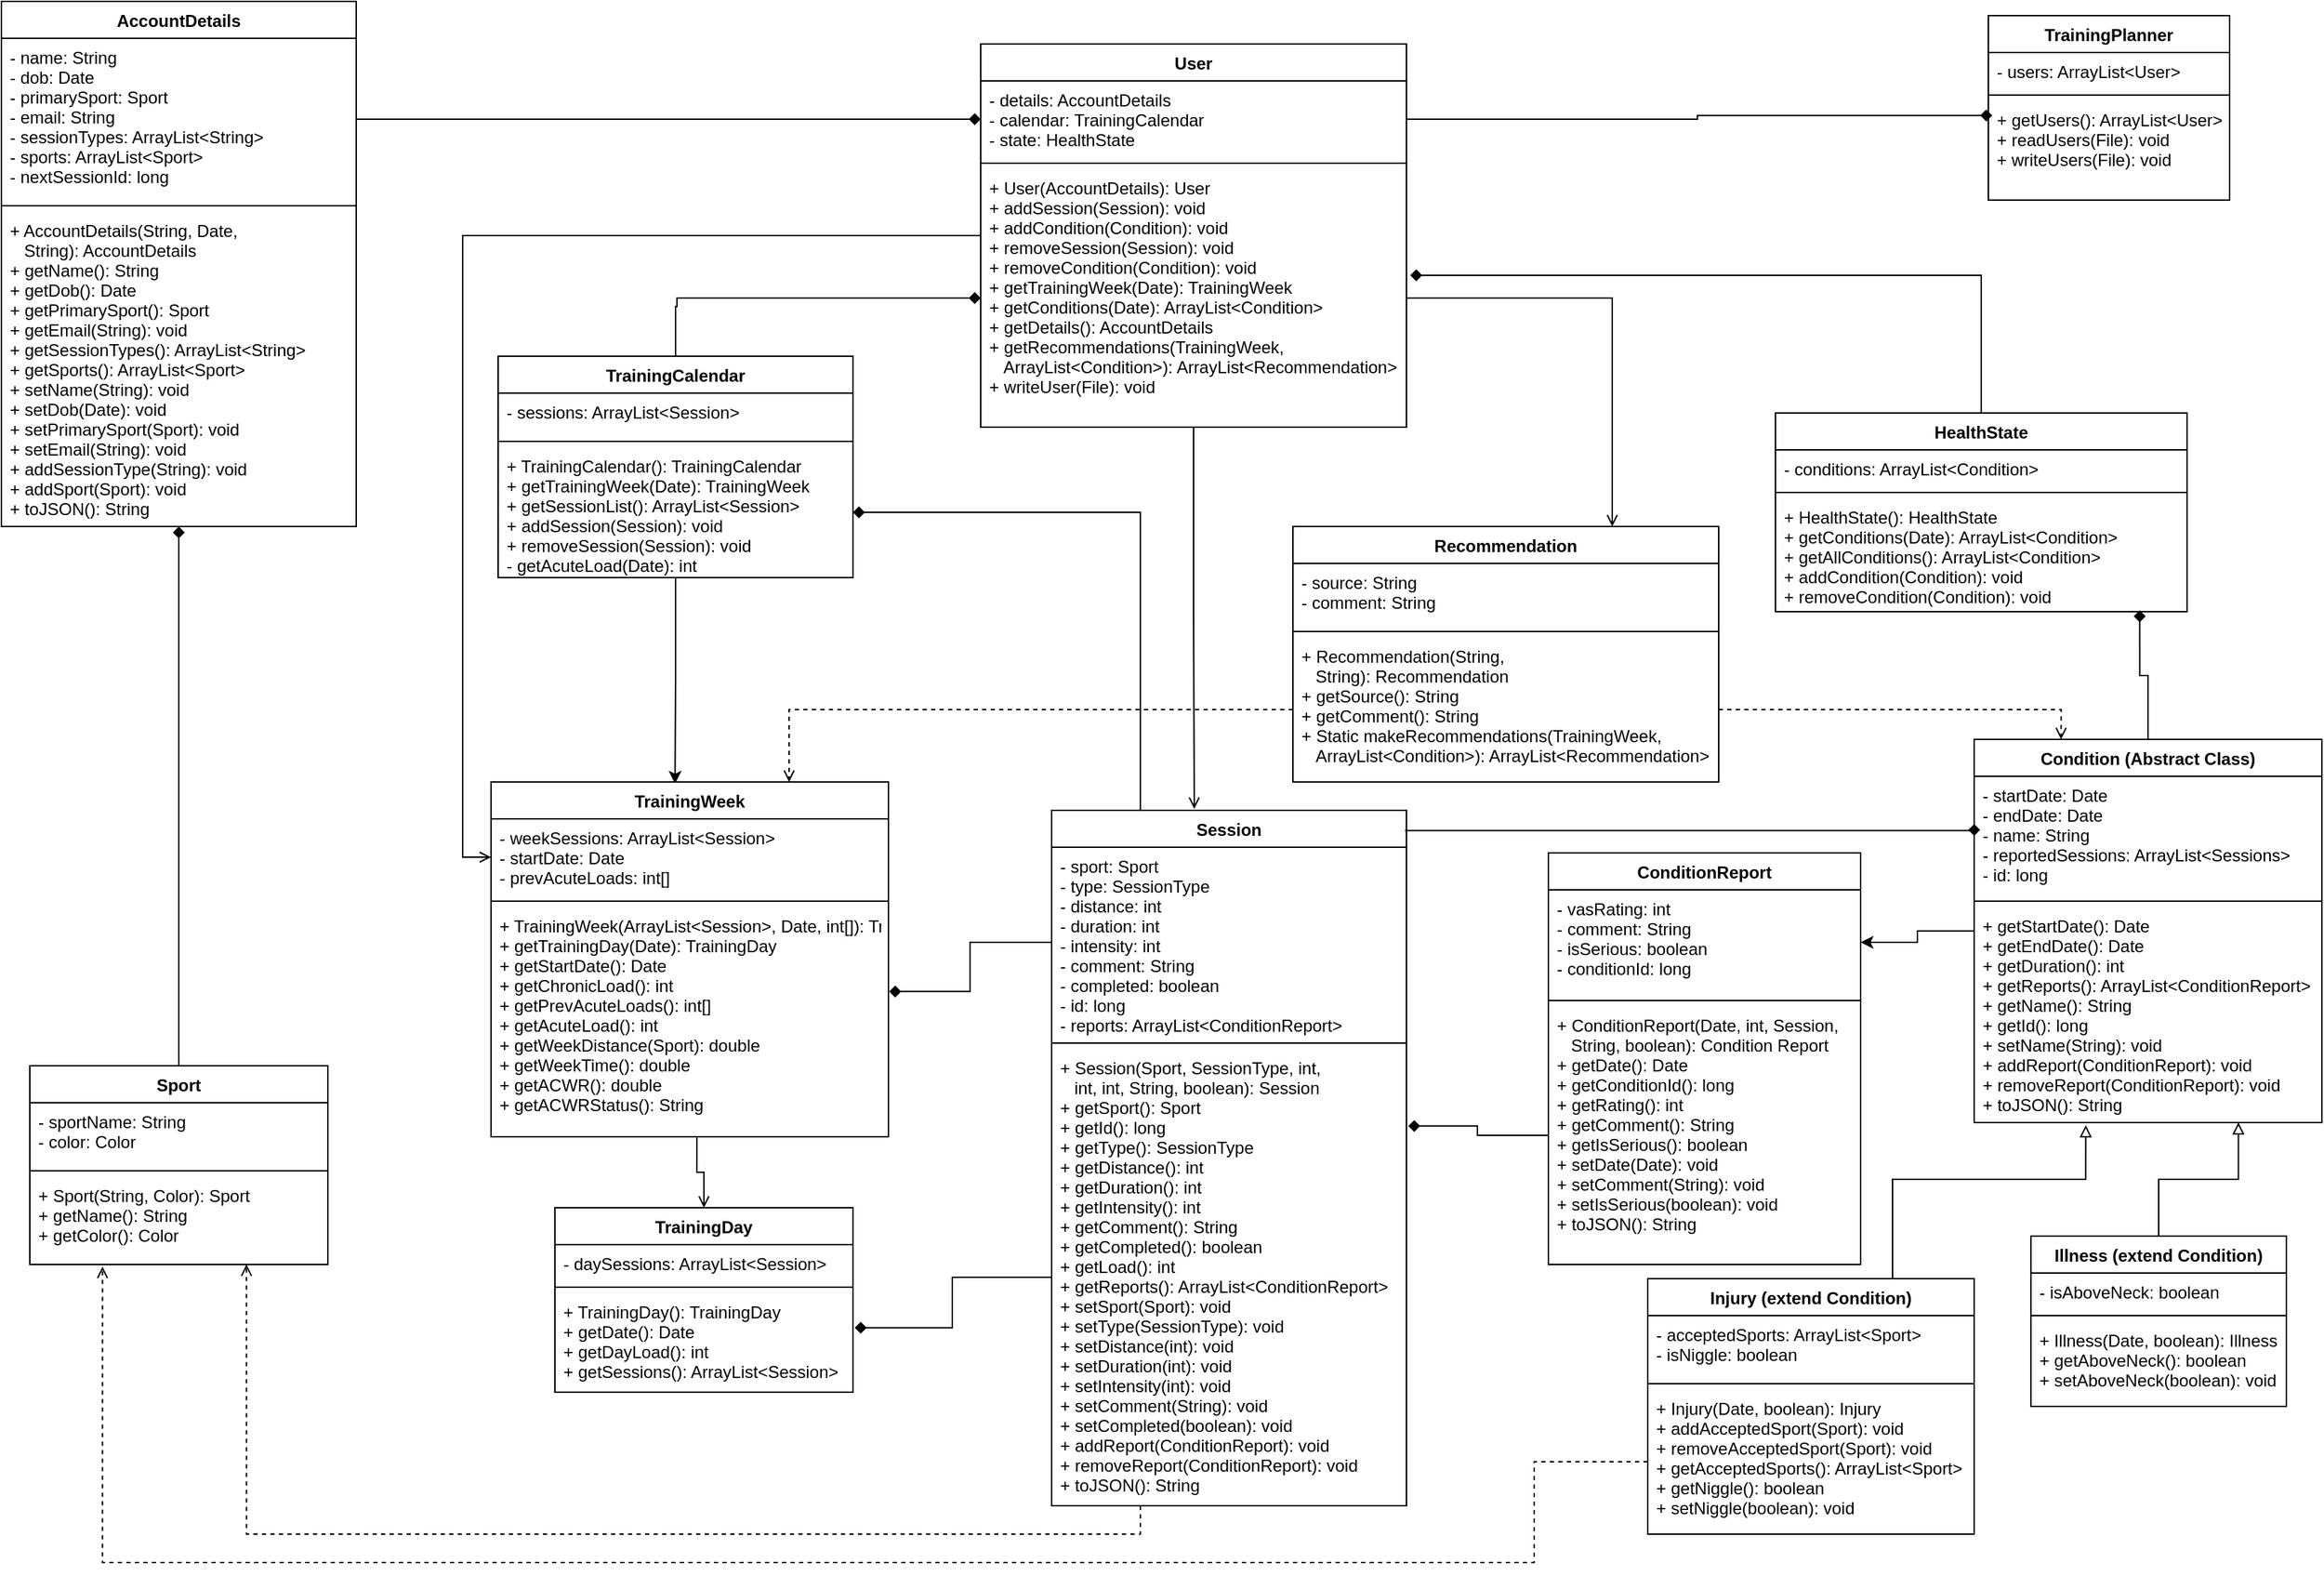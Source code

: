 <mxfile version="12.4.2" type="device" pages="1"><diagram name="Page-1" id="c4acf3e9-155e-7222-9cf6-157b1a14988f"><mxGraphModel dx="1422" dy="762" grid="1" gridSize="10" guides="1" tooltips="1" connect="1" arrows="1" fold="1" page="1" pageScale="1" pageWidth="1654" pageHeight="1169" background="#ffffff" math="0" shadow="0"><root><mxCell id="0"/><mxCell id="1" parent="0"/><mxCell id="AxUuCQ1FKm6V-rtBb6Mr-70" style="edgeStyle=orthogonalEdgeStyle;rounded=0;orthogonalLoop=1;jettySize=auto;html=1;exitX=1;exitY=0.5;exitDx=0;exitDy=0;entryX=0.016;entryY=0.148;entryDx=0;entryDy=0;entryPerimeter=0;endArrow=diamond;endFill=1;" parent="1" source="AxUuCQ1FKm6V-rtBb6Mr-3" target="AxUuCQ1FKm6V-rtBb6Mr-68" edge="1"><mxGeometry relative="1" as="geometry"/></mxCell><mxCell id="AxUuCQ1FKm6V-rtBb6Mr-103" style="edgeStyle=orthogonalEdgeStyle;rounded=0;orthogonalLoop=1;jettySize=auto;html=1;exitX=0;exitY=0.5;exitDx=0;exitDy=0;entryX=0;entryY=0.5;entryDx=0;entryDy=0;endArrow=open;endFill=0;" parent="1" source="AxUuCQ1FKm6V-rtBb6Mr-2" target="AxUuCQ1FKm6V-rtBb6Mr-16" edge="1"><mxGeometry relative="1" as="geometry"/></mxCell><mxCell id="AxUuCQ1FKm6V-rtBb6Mr-104" style="edgeStyle=orthogonalEdgeStyle;rounded=0;orthogonalLoop=1;jettySize=auto;html=1;exitX=0.5;exitY=1;exitDx=0;exitDy=0;entryX=0.402;entryY=-0.002;entryDx=0;entryDy=0;entryPerimeter=0;endArrow=open;endFill=0;" parent="1" source="AxUuCQ1FKm6V-rtBb6Mr-2" target="AxUuCQ1FKm6V-rtBb6Mr-23" edge="1"><mxGeometry relative="1" as="geometry"/></mxCell><mxCell id="AxUuCQ1FKm6V-rtBb6Mr-2" value="User" style="swimlane;fontStyle=1;align=center;verticalAlign=top;childLayout=stackLayout;horizontal=1;startSize=26;horizontalStack=0;resizeParent=1;resizeParentMax=0;resizeLast=0;collapsible=1;marginBottom=0;" parent="1" vertex="1"><mxGeometry x="700" y="80" width="300" height="270" as="geometry"/></mxCell><mxCell id="AxUuCQ1FKm6V-rtBb6Mr-3" value="- details: AccountDetails&#10;- calendar: TrainingCalendar&#10;- state: HealthState" style="text;strokeColor=none;fillColor=none;align=left;verticalAlign=top;spacingLeft=4;spacingRight=4;overflow=hidden;rotatable=0;points=[[0,0.5],[1,0.5]];portConstraint=eastwest;" parent="AxUuCQ1FKm6V-rtBb6Mr-2" vertex="1"><mxGeometry y="26" width="300" height="54" as="geometry"/></mxCell><mxCell id="AxUuCQ1FKm6V-rtBb6Mr-4" value="" style="line;strokeWidth=1;fillColor=none;align=left;verticalAlign=middle;spacingTop=-1;spacingLeft=3;spacingRight=3;rotatable=0;labelPosition=right;points=[];portConstraint=eastwest;" parent="AxUuCQ1FKm6V-rtBb6Mr-2" vertex="1"><mxGeometry y="80" width="300" height="8" as="geometry"/></mxCell><mxCell id="AxUuCQ1FKm6V-rtBb6Mr-5" value="+ User(AccountDetails): User&#10;+ addSession(Session): void&#10;+ addCondition(Condition): void&#10;+ removeSession(Session): void&#10;+ removeCondition(Condition): void&#10;+ getTrainingWeek(Date): TrainingWeek&#10;+ getConditions(Date): ArrayList&lt;Condition&gt;&#10;+ getDetails(): AccountDetails&#10;+ getRecommendations(TrainingWeek, &#10;   ArrayList&lt;Condition&gt;): ArrayList&lt;Recommendation&gt;&#10;+ writeUser(File): void&#10;" style="text;strokeColor=none;fillColor=none;align=left;verticalAlign=top;spacingLeft=4;spacingRight=4;overflow=hidden;rotatable=0;points=[[0,0.5],[1,0.5]];portConstraint=eastwest;" parent="AxUuCQ1FKm6V-rtBb6Mr-2" vertex="1"><mxGeometry y="88" width="300" height="182" as="geometry"/></mxCell><mxCell id="AxUuCQ1FKm6V-rtBb6Mr-71" style="edgeStyle=orthogonalEdgeStyle;rounded=0;orthogonalLoop=1;jettySize=auto;html=1;exitX=0.5;exitY=0;exitDx=0;exitDy=0;entryX=0;entryY=0.5;entryDx=0;entryDy=0;endArrow=diamond;endFill=1;" parent="1" source="AxUuCQ1FKm6V-rtBb6Mr-11" target="AxUuCQ1FKm6V-rtBb6Mr-5" edge="1"><mxGeometry relative="1" as="geometry"><Array as="points"><mxPoint x="486" y="265"/></Array></mxGeometry></mxCell><mxCell id="rXCwf8Tp4OwGK_M3wATB-1" style="edgeStyle=orthogonalEdgeStyle;rounded=0;orthogonalLoop=1;jettySize=auto;html=1;exitX=0.5;exitY=1;exitDx=0;exitDy=0;entryX=0.463;entryY=0.005;entryDx=0;entryDy=0;entryPerimeter=0;" edge="1" parent="1" source="AxUuCQ1FKm6V-rtBb6Mr-11" target="AxUuCQ1FKm6V-rtBb6Mr-15"><mxGeometry relative="1" as="geometry"/></mxCell><mxCell id="AxUuCQ1FKm6V-rtBb6Mr-11" value="TrainingCalendar" style="swimlane;fontStyle=1;align=center;verticalAlign=top;childLayout=stackLayout;horizontal=1;startSize=26;horizontalStack=0;resizeParent=1;resizeParentMax=0;resizeLast=0;collapsible=1;marginBottom=0;" parent="1" vertex="1"><mxGeometry x="360" y="300" width="250" height="156" as="geometry"/></mxCell><mxCell id="AxUuCQ1FKm6V-rtBb6Mr-12" value="- sessions: ArrayList&lt;Session&gt;&#10;" style="text;strokeColor=none;fillColor=none;align=left;verticalAlign=top;spacingLeft=4;spacingRight=4;overflow=hidden;rotatable=0;points=[[0,0.5],[1,0.5]];portConstraint=eastwest;" parent="AxUuCQ1FKm6V-rtBb6Mr-11" vertex="1"><mxGeometry y="26" width="250" height="30" as="geometry"/></mxCell><mxCell id="AxUuCQ1FKm6V-rtBb6Mr-13" value="" style="line;strokeWidth=1;fillColor=none;align=left;verticalAlign=middle;spacingTop=-1;spacingLeft=3;spacingRight=3;rotatable=0;labelPosition=right;points=[];portConstraint=eastwest;" parent="AxUuCQ1FKm6V-rtBb6Mr-11" vertex="1"><mxGeometry y="56" width="250" height="8" as="geometry"/></mxCell><mxCell id="AxUuCQ1FKm6V-rtBb6Mr-14" value="+ TrainingCalendar(): TrainingCalendar&#10;+ getTrainingWeek(Date): TrainingWeek&#10;+ getSessionList(): ArrayList&lt;Session&gt;&#10;+ addSession(Session): void&#10;+ removeSession(Session): void&#10;- getAcuteLoad(Date): int" style="text;strokeColor=none;fillColor=none;align=left;verticalAlign=top;spacingLeft=4;spacingRight=4;overflow=hidden;rotatable=0;points=[[0,0.5],[1,0.5]];portConstraint=eastwest;" parent="AxUuCQ1FKm6V-rtBb6Mr-11" vertex="1"><mxGeometry y="64" width="250" height="92" as="geometry"/></mxCell><mxCell id="AxUuCQ1FKm6V-rtBb6Mr-15" value="TrainingWeek" style="swimlane;fontStyle=1;align=center;verticalAlign=top;childLayout=stackLayout;horizontal=1;startSize=26;horizontalStack=0;resizeParent=1;resizeParentMax=0;resizeLast=0;collapsible=1;marginBottom=0;" parent="1" vertex="1"><mxGeometry x="355" y="600" width="280" height="250" as="geometry"/></mxCell><mxCell id="AxUuCQ1FKm6V-rtBb6Mr-16" value="- weekSessions: ArrayList&lt;Session&gt;&#10;- startDate: Date&#10;- prevAcuteLoads: int[]&#10;" style="text;strokeColor=none;fillColor=none;align=left;verticalAlign=top;spacingLeft=4;spacingRight=4;overflow=hidden;rotatable=0;points=[[0,0.5],[1,0.5]];portConstraint=eastwest;" parent="AxUuCQ1FKm6V-rtBb6Mr-15" vertex="1"><mxGeometry y="26" width="280" height="54" as="geometry"/></mxCell><mxCell id="AxUuCQ1FKm6V-rtBb6Mr-17" value="" style="line;strokeWidth=1;fillColor=none;align=left;verticalAlign=middle;spacingTop=-1;spacingLeft=3;spacingRight=3;rotatable=0;labelPosition=right;points=[];portConstraint=eastwest;" parent="AxUuCQ1FKm6V-rtBb6Mr-15" vertex="1"><mxGeometry y="80" width="280" height="8" as="geometry"/></mxCell><mxCell id="AxUuCQ1FKm6V-rtBb6Mr-18" value="+ TrainingWeek(ArrayList&lt;Session&gt;, Date, int[]): TrainingWeek&#10;+ getTrainingDay(Date): TrainingDay&#10;+ getStartDate(): Date&#10;+ getChronicLoad(): int&#10;+ getPrevAcuteLoads(): int[]&#10;+ getAcuteLoad(): int&#10;+ getWeekDistance(Sport): double&#10;+ getWeekTime(): double&#10;+ getACWR(): double&#10;+ getACWRStatus(): String&#10;&#10;" style="text;strokeColor=none;fillColor=none;align=left;verticalAlign=top;spacingLeft=4;spacingRight=4;overflow=hidden;rotatable=0;points=[[0,0.5],[1,0.5]];portConstraint=eastwest;" parent="AxUuCQ1FKm6V-rtBb6Mr-15" vertex="1"><mxGeometry y="88" width="280" height="162" as="geometry"/></mxCell><mxCell id="AxUuCQ1FKm6V-rtBb6Mr-19" value="TrainingDay" style="swimlane;fontStyle=1;align=center;verticalAlign=top;childLayout=stackLayout;horizontal=1;startSize=26;horizontalStack=0;resizeParent=1;resizeParentMax=0;resizeLast=0;collapsible=1;marginBottom=0;" parent="1" vertex="1"><mxGeometry x="400" y="900" width="210" height="130" as="geometry"/></mxCell><mxCell id="AxUuCQ1FKm6V-rtBb6Mr-20" value="- daySessions: ArrayList&lt;Session&gt;" style="text;strokeColor=none;fillColor=none;align=left;verticalAlign=top;spacingLeft=4;spacingRight=4;overflow=hidden;rotatable=0;points=[[0,0.5],[1,0.5]];portConstraint=eastwest;" parent="AxUuCQ1FKm6V-rtBb6Mr-19" vertex="1"><mxGeometry y="26" width="210" height="26" as="geometry"/></mxCell><mxCell id="AxUuCQ1FKm6V-rtBb6Mr-21" value="" style="line;strokeWidth=1;fillColor=none;align=left;verticalAlign=middle;spacingTop=-1;spacingLeft=3;spacingRight=3;rotatable=0;labelPosition=right;points=[];portConstraint=eastwest;" parent="AxUuCQ1FKm6V-rtBb6Mr-19" vertex="1"><mxGeometry y="52" width="210" height="8" as="geometry"/></mxCell><mxCell id="AxUuCQ1FKm6V-rtBb6Mr-22" value="+ TrainingDay(): TrainingDay&#10;+ getDate(): Date&#10;+ getDayLoad(): int&#10;+ getSessions(): ArrayList&lt;Session&gt;" style="text;strokeColor=none;fillColor=none;align=left;verticalAlign=top;spacingLeft=4;spacingRight=4;overflow=hidden;rotatable=0;points=[[0,0.5],[1,0.5]];portConstraint=eastwest;" parent="AxUuCQ1FKm6V-rtBb6Mr-19" vertex="1"><mxGeometry y="60" width="210" height="70" as="geometry"/></mxCell><mxCell id="AxUuCQ1FKm6V-rtBb6Mr-73" style="edgeStyle=orthogonalEdgeStyle;rounded=0;orthogonalLoop=1;jettySize=auto;html=1;entryX=1.002;entryY=0.368;entryDx=0;entryDy=0;entryPerimeter=0;endArrow=diamond;endFill=1;" parent="1" source="AxUuCQ1FKm6V-rtBb6Mr-24" target="AxUuCQ1FKm6V-rtBb6Mr-18" edge="1"><mxGeometry relative="1" as="geometry"/></mxCell><mxCell id="AxUuCQ1FKm6V-rtBb6Mr-79" style="edgeStyle=orthogonalEdgeStyle;rounded=0;orthogonalLoop=1;jettySize=auto;html=1;exitX=0.25;exitY=0;exitDx=0;exitDy=0;entryX=1;entryY=0.5;entryDx=0;entryDy=0;endArrow=diamond;endFill=1;" parent="1" source="AxUuCQ1FKm6V-rtBb6Mr-23" target="AxUuCQ1FKm6V-rtBb6Mr-14" edge="1"><mxGeometry relative="1" as="geometry"/></mxCell><mxCell id="AxUuCQ1FKm6V-rtBb6Mr-107" style="edgeStyle=orthogonalEdgeStyle;rounded=0;orthogonalLoop=1;jettySize=auto;html=1;exitX=0.25;exitY=1;exitDx=0;exitDy=0;entryX=0.727;entryY=0.999;entryDx=0;entryDy=0;entryPerimeter=0;endArrow=open;endFill=0;dashed=1;" parent="1" source="AxUuCQ1FKm6V-rtBb6Mr-23" target="AxUuCQ1FKm6V-rtBb6Mr-30" edge="1"><mxGeometry relative="1" as="geometry"/></mxCell><mxCell id="AxUuCQ1FKm6V-rtBb6Mr-23" value="Session" style="swimlane;fontStyle=1;align=center;verticalAlign=top;childLayout=stackLayout;horizontal=1;startSize=26;horizontalStack=0;resizeParent=1;resizeParentMax=0;resizeLast=0;collapsible=1;marginBottom=0;" parent="1" vertex="1"><mxGeometry x="750" y="620" width="250" height="490" as="geometry"/></mxCell><mxCell id="AxUuCQ1FKm6V-rtBb6Mr-24" value="- sport: Sport&#10;- type: SessionType&#10;- distance: int&#10;- duration: int&#10;- intensity: int&#10;- comment: String&#10;- completed: boolean&#10;- id: long&#10;- reports: ArrayList&lt;ConditionReport&gt;" style="text;strokeColor=none;fillColor=none;align=left;verticalAlign=top;spacingLeft=4;spacingRight=4;overflow=hidden;rotatable=0;points=[[0,0.5],[1,0.5]];portConstraint=eastwest;" parent="AxUuCQ1FKm6V-rtBb6Mr-23" vertex="1"><mxGeometry y="26" width="250" height="134" as="geometry"/></mxCell><mxCell id="AxUuCQ1FKm6V-rtBb6Mr-25" value="" style="line;strokeWidth=1;fillColor=none;align=left;verticalAlign=middle;spacingTop=-1;spacingLeft=3;spacingRight=3;rotatable=0;labelPosition=right;points=[];portConstraint=eastwest;" parent="AxUuCQ1FKm6V-rtBb6Mr-23" vertex="1"><mxGeometry y="160" width="250" height="8" as="geometry"/></mxCell><mxCell id="AxUuCQ1FKm6V-rtBb6Mr-26" value="+ Session(Sport, SessionType, int,&#10;   int, int, String, boolean): Session&#10;+ getSport(): Sport&#10;+ getId(): long&#10;+ getType(): SessionType&#10;+ getDistance(): int&#10;+ getDuration(): int&#10;+ getIntensity(): int&#10;+ getComment(): String&#10;+ getCompleted(): boolean&#10;+ getLoad(): int&#10;+ getReports(): ArrayList&lt;ConditionReport&gt;&#10;+ setSport(Sport): void&#10;+ setType(SessionType): void&#10;+ setDistance(int): void&#10;+ setDuration(int): void&#10;+ setIntensity(int): void&#10;+ setComment(String): void&#10;+ setCompleted(boolean): void&#10;+ addReport(ConditionReport): void&#10;+ removeReport(ConditionReport): void&#10;+ toJSON(): String" style="text;strokeColor=none;fillColor=none;align=left;verticalAlign=top;spacingLeft=4;spacingRight=4;overflow=hidden;rotatable=0;points=[[0,0.5],[1,0.5]];portConstraint=eastwest;" parent="AxUuCQ1FKm6V-rtBb6Mr-23" vertex="1"><mxGeometry y="168" width="250" height="322" as="geometry"/></mxCell><mxCell id="AxUuCQ1FKm6V-rtBb6Mr-27" value="Sport" style="swimlane;fontStyle=1;align=center;verticalAlign=top;childLayout=stackLayout;horizontal=1;startSize=26;horizontalStack=0;resizeParent=1;resizeParentMax=0;resizeLast=0;collapsible=1;marginBottom=0;" parent="1" vertex="1"><mxGeometry x="30" y="800" width="210" height="140" as="geometry"/></mxCell><mxCell id="AxUuCQ1FKm6V-rtBb6Mr-28" value="- sportName: String&#10;- color: Color" style="text;strokeColor=none;fillColor=none;align=left;verticalAlign=top;spacingLeft=4;spacingRight=4;overflow=hidden;rotatable=0;points=[[0,0.5],[1,0.5]];portConstraint=eastwest;" parent="AxUuCQ1FKm6V-rtBb6Mr-27" vertex="1"><mxGeometry y="26" width="210" height="44" as="geometry"/></mxCell><mxCell id="AxUuCQ1FKm6V-rtBb6Mr-29" value="" style="line;strokeWidth=1;fillColor=none;align=left;verticalAlign=middle;spacingTop=-1;spacingLeft=3;spacingRight=3;rotatable=0;labelPosition=right;points=[];portConstraint=eastwest;" parent="AxUuCQ1FKm6V-rtBb6Mr-27" vertex="1"><mxGeometry y="70" width="210" height="8" as="geometry"/></mxCell><mxCell id="AxUuCQ1FKm6V-rtBb6Mr-30" value="+ Sport(String, Color): Sport&#10;+ getName(): String&#10;+ getColor(): Color" style="text;strokeColor=none;fillColor=none;align=left;verticalAlign=top;spacingLeft=4;spacingRight=4;overflow=hidden;rotatable=0;points=[[0,0.5],[1,0.5]];portConstraint=eastwest;" parent="AxUuCQ1FKm6V-rtBb6Mr-27" vertex="1"><mxGeometry y="78" width="210" height="62" as="geometry"/></mxCell><mxCell id="AxUuCQ1FKm6V-rtBb6Mr-88" style="edgeStyle=orthogonalEdgeStyle;rounded=0;orthogonalLoop=1;jettySize=auto;html=1;exitX=0.5;exitY=0;exitDx=0;exitDy=0;entryX=1.009;entryY=0.412;entryDx=0;entryDy=0;entryPerimeter=0;endArrow=diamond;endFill=1;" parent="1" source="AxUuCQ1FKm6V-rtBb6Mr-36" target="AxUuCQ1FKm6V-rtBb6Mr-5" edge="1"><mxGeometry relative="1" as="geometry"/></mxCell><mxCell id="AxUuCQ1FKm6V-rtBb6Mr-36" value="HealthState" style="swimlane;fontStyle=1;align=center;verticalAlign=top;childLayout=stackLayout;horizontal=1;startSize=26;horizontalStack=0;resizeParent=1;resizeParentMax=0;resizeLast=0;collapsible=1;marginBottom=0;" parent="1" vertex="1"><mxGeometry x="1260" y="340" width="290" height="140" as="geometry"/></mxCell><mxCell id="AxUuCQ1FKm6V-rtBb6Mr-37" value="- conditions: ArrayList&lt;Condition&gt;" style="text;strokeColor=none;fillColor=none;align=left;verticalAlign=top;spacingLeft=4;spacingRight=4;overflow=hidden;rotatable=0;points=[[0,0.5],[1,0.5]];portConstraint=eastwest;" parent="AxUuCQ1FKm6V-rtBb6Mr-36" vertex="1"><mxGeometry y="26" width="290" height="26" as="geometry"/></mxCell><mxCell id="AxUuCQ1FKm6V-rtBb6Mr-38" value="" style="line;strokeWidth=1;fillColor=none;align=left;verticalAlign=middle;spacingTop=-1;spacingLeft=3;spacingRight=3;rotatable=0;labelPosition=right;points=[];portConstraint=eastwest;" parent="AxUuCQ1FKm6V-rtBb6Mr-36" vertex="1"><mxGeometry y="52" width="290" height="8" as="geometry"/></mxCell><mxCell id="AxUuCQ1FKm6V-rtBb6Mr-39" value="+ HealthState(): HealthState&#10;+ getConditions(Date): ArrayList&lt;Condition&gt;&#10;+ getAllConditions(): ArrayList&lt;Condition&gt;&#10;+ addCondition(Condition): void&#10;+ removeCondition(Condition): void" style="text;strokeColor=none;fillColor=none;align=left;verticalAlign=top;spacingLeft=4;spacingRight=4;overflow=hidden;rotatable=0;points=[[0,0.5],[1,0.5]];portConstraint=eastwest;" parent="AxUuCQ1FKm6V-rtBb6Mr-36" vertex="1"><mxGeometry y="60" width="290" height="80" as="geometry"/></mxCell><mxCell id="AxUuCQ1FKm6V-rtBb6Mr-76" style="edgeStyle=orthogonalEdgeStyle;rounded=0;orthogonalLoop=1;jettySize=auto;html=1;exitX=0.5;exitY=0;exitDx=0;exitDy=0;entryX=0.885;entryY=0.988;entryDx=0;entryDy=0;entryPerimeter=0;endArrow=diamond;endFill=1;" parent="1" source="AxUuCQ1FKm6V-rtBb6Mr-40" target="AxUuCQ1FKm6V-rtBb6Mr-39" edge="1"><mxGeometry relative="1" as="geometry"/></mxCell><mxCell id="rXCwf8Tp4OwGK_M3wATB-3" value="" style="edgeStyle=orthogonalEdgeStyle;rounded=0;orthogonalLoop=1;jettySize=auto;html=1;startArrow=none;startFill=0;" edge="1" parent="1" source="AxUuCQ1FKm6V-rtBb6Mr-40" target="AxUuCQ1FKm6V-rtBb6Mr-61"><mxGeometry relative="1" as="geometry"/></mxCell><mxCell id="AxUuCQ1FKm6V-rtBb6Mr-40" value="Condition (Abstract Class)" style="swimlane;fontStyle=1;align=center;verticalAlign=top;childLayout=stackLayout;horizontal=1;startSize=26;horizontalStack=0;resizeParent=1;resizeParentMax=0;resizeLast=0;collapsible=1;marginBottom=0;" parent="1" vertex="1"><mxGeometry x="1400" y="570" width="245" height="270" as="geometry"/></mxCell><mxCell id="AxUuCQ1FKm6V-rtBb6Mr-41" value="- startDate: Date&#10;- endDate: Date&#10;- name: String&#10;- reportedSessions: ArrayList&lt;Sessions&gt;&#10;- id: long" style="text;strokeColor=none;fillColor=none;align=left;verticalAlign=top;spacingLeft=4;spacingRight=4;overflow=hidden;rotatable=0;points=[[0,0.5],[1,0.5]];portConstraint=eastwest;" parent="AxUuCQ1FKm6V-rtBb6Mr-40" vertex="1"><mxGeometry y="26" width="245" height="84" as="geometry"/></mxCell><mxCell id="AxUuCQ1FKm6V-rtBb6Mr-42" value="" style="line;strokeWidth=1;fillColor=none;align=left;verticalAlign=middle;spacingTop=-1;spacingLeft=3;spacingRight=3;rotatable=0;labelPosition=right;points=[];portConstraint=eastwest;" parent="AxUuCQ1FKm6V-rtBb6Mr-40" vertex="1"><mxGeometry y="110" width="245" height="8" as="geometry"/></mxCell><mxCell id="AxUuCQ1FKm6V-rtBb6Mr-43" value="+ getStartDate(): Date&#10;+ getEndDate(): Date&#10;+ getDuration(): int&#10;+ getReports(): ArrayList&lt;ConditionReport&gt;&#10;+ getName(): String&#10;+ getId(): long&#10;+ setName(String): void&#10;+ addReport(ConditionReport): void&#10;+ removeReport(ConditionReport): void&#10;+ toJSON(): String" style="text;strokeColor=none;fillColor=none;align=left;verticalAlign=top;spacingLeft=4;spacingRight=4;overflow=hidden;rotatable=0;points=[[0,0.5],[1,0.5]];portConstraint=eastwest;" parent="AxUuCQ1FKm6V-rtBb6Mr-40" vertex="1"><mxGeometry y="118" width="245" height="152" as="geometry"/></mxCell><mxCell id="AxUuCQ1FKm6V-rtBb6Mr-85" style="edgeStyle=orthogonalEdgeStyle;rounded=0;orthogonalLoop=1;jettySize=auto;html=1;exitX=0.75;exitY=0;exitDx=0;exitDy=0;entryX=0.321;entryY=1.012;entryDx=0;entryDy=0;entryPerimeter=0;endArrow=block;endFill=0;" parent="1" source="AxUuCQ1FKm6V-rtBb6Mr-44" target="AxUuCQ1FKm6V-rtBb6Mr-43" edge="1"><mxGeometry relative="1" as="geometry"><Array as="points"><mxPoint x="1343" y="880"/><mxPoint x="1479" y="880"/></Array></mxGeometry></mxCell><mxCell id="AxUuCQ1FKm6V-rtBb6Mr-108" style="edgeStyle=orthogonalEdgeStyle;rounded=0;orthogonalLoop=1;jettySize=auto;html=1;exitX=0;exitY=0.5;exitDx=0;exitDy=0;entryX=0.244;entryY=1.024;entryDx=0;entryDy=0;entryPerimeter=0;dashed=1;endArrow=open;endFill=0;" parent="1" source="AxUuCQ1FKm6V-rtBb6Mr-47" target="AxUuCQ1FKm6V-rtBb6Mr-30" edge="1"><mxGeometry relative="1" as="geometry"><Array as="points"><mxPoint x="1090" y="1079"/><mxPoint x="1090" y="1150"/><mxPoint x="81" y="1150"/></Array></mxGeometry></mxCell><mxCell id="AxUuCQ1FKm6V-rtBb6Mr-44" value="Injury (extend Condition)" style="swimlane;fontStyle=1;align=center;verticalAlign=top;childLayout=stackLayout;horizontal=1;startSize=26;horizontalStack=0;resizeParent=1;resizeParentMax=0;resizeLast=0;collapsible=1;marginBottom=0;" parent="1" vertex="1"><mxGeometry x="1170" y="950" width="230" height="180" as="geometry"/></mxCell><mxCell id="AxUuCQ1FKm6V-rtBb6Mr-45" value="- acceptedSports: ArrayList&lt;Sport&gt;&#10;- isNiggle: boolean" style="text;strokeColor=none;fillColor=none;align=left;verticalAlign=top;spacingLeft=4;spacingRight=4;overflow=hidden;rotatable=0;points=[[0,0.5],[1,0.5]];portConstraint=eastwest;" parent="AxUuCQ1FKm6V-rtBb6Mr-44" vertex="1"><mxGeometry y="26" width="230" height="44" as="geometry"/></mxCell><mxCell id="AxUuCQ1FKm6V-rtBb6Mr-46" value="" style="line;strokeWidth=1;fillColor=none;align=left;verticalAlign=middle;spacingTop=-1;spacingLeft=3;spacingRight=3;rotatable=0;labelPosition=right;points=[];portConstraint=eastwest;" parent="AxUuCQ1FKm6V-rtBb6Mr-44" vertex="1"><mxGeometry y="70" width="230" height="8" as="geometry"/></mxCell><mxCell id="AxUuCQ1FKm6V-rtBb6Mr-47" value="+ Injury(Date, boolean): Injury&#10;+ addAcceptedSport(Sport): void&#10;+ removeAcceptedSport(Sport): void&#10;+ getAcceptedSports(): ArrayList&lt;Sport&gt;&#10;+ getNiggle(): boolean&#10;+ setNiggle(boolean): void" style="text;strokeColor=none;fillColor=none;align=left;verticalAlign=top;spacingLeft=4;spacingRight=4;overflow=hidden;rotatable=0;points=[[0,0.5],[1,0.5]];portConstraint=eastwest;" parent="AxUuCQ1FKm6V-rtBb6Mr-44" vertex="1"><mxGeometry y="78" width="230" height="102" as="geometry"/></mxCell><mxCell id="AxUuCQ1FKm6V-rtBb6Mr-86" style="edgeStyle=orthogonalEdgeStyle;rounded=0;orthogonalLoop=1;jettySize=auto;html=1;exitX=0.5;exitY=0;exitDx=0;exitDy=0;entryX=0.76;entryY=0.999;entryDx=0;entryDy=0;entryPerimeter=0;endArrow=block;endFill=0;" parent="1" source="AxUuCQ1FKm6V-rtBb6Mr-48" target="AxUuCQ1FKm6V-rtBb6Mr-43" edge="1"><mxGeometry relative="1" as="geometry"/></mxCell><mxCell id="AxUuCQ1FKm6V-rtBb6Mr-48" value="Illness (extend Condition)" style="swimlane;fontStyle=1;align=center;verticalAlign=top;childLayout=stackLayout;horizontal=1;startSize=26;horizontalStack=0;resizeParent=1;resizeParentMax=0;resizeLast=0;collapsible=1;marginBottom=0;" parent="1" vertex="1"><mxGeometry x="1440" y="920" width="180" height="120" as="geometry"/></mxCell><mxCell id="AxUuCQ1FKm6V-rtBb6Mr-49" value="- isAboveNeck: boolean" style="text;strokeColor=none;fillColor=none;align=left;verticalAlign=top;spacingLeft=4;spacingRight=4;overflow=hidden;rotatable=0;points=[[0,0.5],[1,0.5]];portConstraint=eastwest;" parent="AxUuCQ1FKm6V-rtBb6Mr-48" vertex="1"><mxGeometry y="26" width="180" height="26" as="geometry"/></mxCell><mxCell id="AxUuCQ1FKm6V-rtBb6Mr-50" value="" style="line;strokeWidth=1;fillColor=none;align=left;verticalAlign=middle;spacingTop=-1;spacingLeft=3;spacingRight=3;rotatable=0;labelPosition=right;points=[];portConstraint=eastwest;" parent="AxUuCQ1FKm6V-rtBb6Mr-48" vertex="1"><mxGeometry y="52" width="180" height="8" as="geometry"/></mxCell><mxCell id="AxUuCQ1FKm6V-rtBb6Mr-51" value="+ Illness(Date, boolean): Illness&#10;+ getAboveNeck(): boolean&#10;+ setAboveNeck(boolean): void" style="text;strokeColor=none;fillColor=none;align=left;verticalAlign=top;spacingLeft=4;spacingRight=4;overflow=hidden;rotatable=0;points=[[0,0.5],[1,0.5]];portConstraint=eastwest;" parent="AxUuCQ1FKm6V-rtBb6Mr-48" vertex="1"><mxGeometry y="60" width="180" height="60" as="geometry"/></mxCell><mxCell id="AxUuCQ1FKm6V-rtBb6Mr-52" value="Recommendation" style="swimlane;fontStyle=1;align=center;verticalAlign=top;childLayout=stackLayout;horizontal=1;startSize=26;horizontalStack=0;resizeParent=1;resizeParentMax=0;resizeLast=0;collapsible=1;marginBottom=0;" parent="1" vertex="1"><mxGeometry x="920" y="420" width="300" height="180" as="geometry"/></mxCell><mxCell id="AxUuCQ1FKm6V-rtBb6Mr-53" value="- source: String&#10;- comment: String" style="text;strokeColor=none;fillColor=none;align=left;verticalAlign=top;spacingLeft=4;spacingRight=4;overflow=hidden;rotatable=0;points=[[0,0.5],[1,0.5]];portConstraint=eastwest;" parent="AxUuCQ1FKm6V-rtBb6Mr-52" vertex="1"><mxGeometry y="26" width="300" height="44" as="geometry"/></mxCell><mxCell id="AxUuCQ1FKm6V-rtBb6Mr-54" value="" style="line;strokeWidth=1;fillColor=none;align=left;verticalAlign=middle;spacingTop=-1;spacingLeft=3;spacingRight=3;rotatable=0;labelPosition=right;points=[];portConstraint=eastwest;" parent="AxUuCQ1FKm6V-rtBb6Mr-52" vertex="1"><mxGeometry y="70" width="300" height="8" as="geometry"/></mxCell><mxCell id="AxUuCQ1FKm6V-rtBb6Mr-55" value="+ Recommendation(String, &#10;   String): Recommendation&#10;+ getSource(): String&#10;+ getComment(): String&#10;+ Static makeRecommendations(TrainingWeek,&#10;   ArrayList&lt;Condition&gt;): ArrayList&lt;Recommendation&gt;" style="text;strokeColor=none;fillColor=none;align=left;verticalAlign=top;spacingLeft=4;spacingRight=4;overflow=hidden;rotatable=0;points=[[0,0.5],[1,0.5]];portConstraint=eastwest;" parent="AxUuCQ1FKm6V-rtBb6Mr-52" vertex="1"><mxGeometry y="78" width="300" height="102" as="geometry"/></mxCell><mxCell id="AxUuCQ1FKm6V-rtBb6Mr-56" value="AccountDetails" style="swimlane;fontStyle=1;align=center;verticalAlign=top;childLayout=stackLayout;horizontal=1;startSize=26;horizontalStack=0;resizeParent=1;resizeParentMax=0;resizeLast=0;collapsible=1;marginBottom=0;" parent="1" vertex="1"><mxGeometry x="10" y="50" width="250" height="370" as="geometry"/></mxCell><mxCell id="AxUuCQ1FKm6V-rtBb6Mr-57" value="- name: String&#10;- dob: Date&#10;- primarySport: Sport&#10;- email: String&#10;- sessionTypes: ArrayList&lt;String&gt;&#10;- sports: ArrayList&lt;Sport&gt;&#10;- nextSessionId: long" style="text;strokeColor=none;fillColor=none;align=left;verticalAlign=top;spacingLeft=4;spacingRight=4;overflow=hidden;rotatable=0;points=[[0,0.5],[1,0.5]];portConstraint=eastwest;" parent="AxUuCQ1FKm6V-rtBb6Mr-56" vertex="1"><mxGeometry y="26" width="250" height="114" as="geometry"/></mxCell><mxCell id="AxUuCQ1FKm6V-rtBb6Mr-58" value="" style="line;strokeWidth=1;fillColor=none;align=left;verticalAlign=middle;spacingTop=-1;spacingLeft=3;spacingRight=3;rotatable=0;labelPosition=right;points=[];portConstraint=eastwest;" parent="AxUuCQ1FKm6V-rtBb6Mr-56" vertex="1"><mxGeometry y="140" width="250" height="8" as="geometry"/></mxCell><mxCell id="AxUuCQ1FKm6V-rtBb6Mr-59" value="+ AccountDetails(String, Date,&#10;   String): AccountDetails&#10;+ getName(): String&#10;+ getDob(): Date&#10;+ getPrimarySport(): Sport&#10;+ getEmail(String): void&#10;+ getSessionTypes(): ArrayList&lt;String&gt;&#10;+ getSports(): ArrayList&lt;Sport&gt;&#10;+ setName(String): void&#10;+ setDob(Date): void&#10;+ setPrimarySport(Sport): void&#10;+ setEmail(String): void&#10;+ addSessionType(String): void&#10;+ addSport(Sport): void&#10;+ toJSON(): String&#10;" style="text;strokeColor=none;fillColor=none;align=left;verticalAlign=top;spacingLeft=4;spacingRight=4;overflow=hidden;rotatable=0;points=[[0,0.5],[1,0.5]];portConstraint=eastwest;" parent="AxUuCQ1FKm6V-rtBb6Mr-56" vertex="1"><mxGeometry y="148" width="250" height="222" as="geometry"/></mxCell><mxCell id="AxUuCQ1FKm6V-rtBb6Mr-60" value="ConditionReport" style="swimlane;fontStyle=1;align=center;verticalAlign=top;childLayout=stackLayout;horizontal=1;startSize=26;horizontalStack=0;resizeParent=1;resizeParentMax=0;resizeLast=0;collapsible=1;marginBottom=0;" parent="1" vertex="1"><mxGeometry x="1100" y="650" width="220" height="290" as="geometry"/></mxCell><mxCell id="AxUuCQ1FKm6V-rtBb6Mr-61" value="- vasRating: int&#10;- comment: String&#10;- isSerious: boolean&#10;- conditionId: long" style="text;strokeColor=none;fillColor=none;align=left;verticalAlign=top;spacingLeft=4;spacingRight=4;overflow=hidden;rotatable=0;points=[[0,0.5],[1,0.5]];portConstraint=eastwest;" parent="AxUuCQ1FKm6V-rtBb6Mr-60" vertex="1"><mxGeometry y="26" width="220" height="74" as="geometry"/></mxCell><mxCell id="AxUuCQ1FKm6V-rtBb6Mr-62" value="" style="line;strokeWidth=1;fillColor=none;align=left;verticalAlign=middle;spacingTop=-1;spacingLeft=3;spacingRight=3;rotatable=0;labelPosition=right;points=[];portConstraint=eastwest;" parent="AxUuCQ1FKm6V-rtBb6Mr-60" vertex="1"><mxGeometry y="100" width="220" height="8" as="geometry"/></mxCell><mxCell id="AxUuCQ1FKm6V-rtBb6Mr-63" value="+ ConditionReport(Date, int, Session,&#10;   String, boolean): Condition Report&#10;+ getDate(): Date&#10;+ getConditionId(): long&#10;+ getRating(): int&#10;+ getComment(): String&#10;+ getIsSerious(): boolean&#10;+ setDate(Date): void&#10;+ setComment(String): void&#10;+ setIsSerious(boolean): void&#10;+ toJSON(): String" style="text;strokeColor=none;fillColor=none;align=left;verticalAlign=top;spacingLeft=4;spacingRight=4;overflow=hidden;rotatable=0;points=[[0,0.5],[1,0.5]];portConstraint=eastwest;" parent="AxUuCQ1FKm6V-rtBb6Mr-60" vertex="1"><mxGeometry y="108" width="220" height="182" as="geometry"/></mxCell><mxCell id="AxUuCQ1FKm6V-rtBb6Mr-65" value="TrainingPlanner" style="swimlane;fontStyle=1;align=center;verticalAlign=top;childLayout=stackLayout;horizontal=1;startSize=26;horizontalStack=0;resizeParent=1;resizeParentMax=0;resizeLast=0;collapsible=1;marginBottom=0;" parent="1" vertex="1"><mxGeometry x="1410" y="60" width="170" height="130" as="geometry"/></mxCell><mxCell id="AxUuCQ1FKm6V-rtBb6Mr-66" value="- users: ArrayList&lt;User&gt;" style="text;strokeColor=none;fillColor=none;align=left;verticalAlign=top;spacingLeft=4;spacingRight=4;overflow=hidden;rotatable=0;points=[[0,0.5],[1,0.5]];portConstraint=eastwest;" parent="AxUuCQ1FKm6V-rtBb6Mr-65" vertex="1"><mxGeometry y="26" width="170" height="26" as="geometry"/></mxCell><mxCell id="AxUuCQ1FKm6V-rtBb6Mr-67" value="" style="line;strokeWidth=1;fillColor=none;align=left;verticalAlign=middle;spacingTop=-1;spacingLeft=3;spacingRight=3;rotatable=0;labelPosition=right;points=[];portConstraint=eastwest;" parent="AxUuCQ1FKm6V-rtBb6Mr-65" vertex="1"><mxGeometry y="52" width="170" height="8" as="geometry"/></mxCell><mxCell id="AxUuCQ1FKm6V-rtBb6Mr-68" value="+ getUsers(): ArrayList&lt;User&gt;&#10;+ readUsers(File): void&#10;+ writeUsers(File): void" style="text;strokeColor=none;fillColor=none;align=left;verticalAlign=top;spacingLeft=4;spacingRight=4;overflow=hidden;rotatable=0;points=[[0,0.5],[1,0.5]];portConstraint=eastwest;" parent="AxUuCQ1FKm6V-rtBb6Mr-65" vertex="1"><mxGeometry y="60" width="170" height="70" as="geometry"/></mxCell><mxCell id="AxUuCQ1FKm6V-rtBb6Mr-75" style="edgeStyle=orthogonalEdgeStyle;rounded=0;orthogonalLoop=1;jettySize=auto;html=1;exitX=0;exitY=0.5;exitDx=0;exitDy=0;entryX=1.006;entryY=0.351;entryDx=0;entryDy=0;entryPerimeter=0;endArrow=diamond;endFill=1;" parent="1" source="AxUuCQ1FKm6V-rtBb6Mr-26" target="AxUuCQ1FKm6V-rtBb6Mr-22" edge="1"><mxGeometry relative="1" as="geometry"/></mxCell><mxCell id="AxUuCQ1FKm6V-rtBb6Mr-77" style="edgeStyle=orthogonalEdgeStyle;rounded=0;orthogonalLoop=1;jettySize=auto;html=1;exitX=1;exitY=0.5;exitDx=0;exitDy=0;entryX=0;entryY=0.5;entryDx=0;entryDy=0;endArrow=diamond;endFill=1;" parent="1" source="AxUuCQ1FKm6V-rtBb6Mr-57" target="AxUuCQ1FKm6V-rtBb6Mr-3" edge="1"><mxGeometry relative="1" as="geometry"/></mxCell><mxCell id="AxUuCQ1FKm6V-rtBb6Mr-78" style="edgeStyle=orthogonalEdgeStyle;rounded=0;orthogonalLoop=1;jettySize=auto;html=1;exitX=0.5;exitY=0;exitDx=0;exitDy=0;entryX=0.5;entryY=1;entryDx=0;entryDy=0;endArrow=diamond;endFill=1;" parent="1" source="AxUuCQ1FKm6V-rtBb6Mr-27" target="AxUuCQ1FKm6V-rtBb6Mr-56" edge="1"><mxGeometry relative="1" as="geometry"/></mxCell><mxCell id="AxUuCQ1FKm6V-rtBb6Mr-83" style="edgeStyle=orthogonalEdgeStyle;rounded=0;orthogonalLoop=1;jettySize=auto;html=1;exitX=0;exitY=0.5;exitDx=0;exitDy=0;entryX=1.005;entryY=0.169;entryDx=0;entryDy=0;entryPerimeter=0;endArrow=diamond;endFill=1;" parent="1" source="AxUuCQ1FKm6V-rtBb6Mr-63" target="AxUuCQ1FKm6V-rtBb6Mr-26" edge="1"><mxGeometry relative="1" as="geometry"/></mxCell><mxCell id="AxUuCQ1FKm6V-rtBb6Mr-87" style="edgeStyle=orthogonalEdgeStyle;rounded=0;orthogonalLoop=1;jettySize=auto;html=1;exitX=1;exitY=0.5;exitDx=0;exitDy=0;entryX=0.75;entryY=0;entryDx=0;entryDy=0;endArrow=open;endFill=0;" parent="1" source="AxUuCQ1FKm6V-rtBb6Mr-5" target="AxUuCQ1FKm6V-rtBb6Mr-52" edge="1"><mxGeometry relative="1" as="geometry"/></mxCell><mxCell id="AxUuCQ1FKm6V-rtBb6Mr-92" style="edgeStyle=orthogonalEdgeStyle;rounded=0;orthogonalLoop=1;jettySize=auto;html=1;exitX=0.518;exitY=1.004;exitDx=0;exitDy=0;entryX=0.5;entryY=0;entryDx=0;entryDy=0;endArrow=open;endFill=0;exitPerimeter=0;" parent="1" source="AxUuCQ1FKm6V-rtBb6Mr-18" target="AxUuCQ1FKm6V-rtBb6Mr-19" edge="1"><mxGeometry relative="1" as="geometry"/></mxCell><mxCell id="AxUuCQ1FKm6V-rtBb6Mr-105" style="edgeStyle=orthogonalEdgeStyle;rounded=0;orthogonalLoop=1;jettySize=auto;html=1;exitX=1;exitY=0.5;exitDx=0;exitDy=0;entryX=0.25;entryY=0;entryDx=0;entryDy=0;endArrow=open;endFill=0;dashed=1;" parent="1" source="AxUuCQ1FKm6V-rtBb6Mr-55" target="AxUuCQ1FKm6V-rtBb6Mr-40" edge="1"><mxGeometry relative="1" as="geometry"/></mxCell><mxCell id="AxUuCQ1FKm6V-rtBb6Mr-106" style="edgeStyle=orthogonalEdgeStyle;rounded=0;orthogonalLoop=1;jettySize=auto;html=1;exitX=0;exitY=0.5;exitDx=0;exitDy=0;entryX=0.75;entryY=0;entryDx=0;entryDy=0;dashed=1;endArrow=open;endFill=0;" parent="1" source="AxUuCQ1FKm6V-rtBb6Mr-55" target="AxUuCQ1FKm6V-rtBb6Mr-15" edge="1"><mxGeometry relative="1" as="geometry"/></mxCell><mxCell id="rXCwf8Tp4OwGK_M3wATB-2" style="edgeStyle=orthogonalEdgeStyle;rounded=0;orthogonalLoop=1;jettySize=auto;html=1;exitX=0;exitY=0.5;exitDx=0;exitDy=0;entryX=0.996;entryY=0.029;entryDx=0;entryDy=0;entryPerimeter=0;startArrow=diamond;startFill=1;endArrow=none;endFill=0;" edge="1" parent="1" source="AxUuCQ1FKm6V-rtBb6Mr-41" target="AxUuCQ1FKm6V-rtBb6Mr-23"><mxGeometry relative="1" as="geometry"><Array as="points"><mxPoint x="1400" y="634"/></Array></mxGeometry></mxCell></root></mxGraphModel></diagram></mxfile>